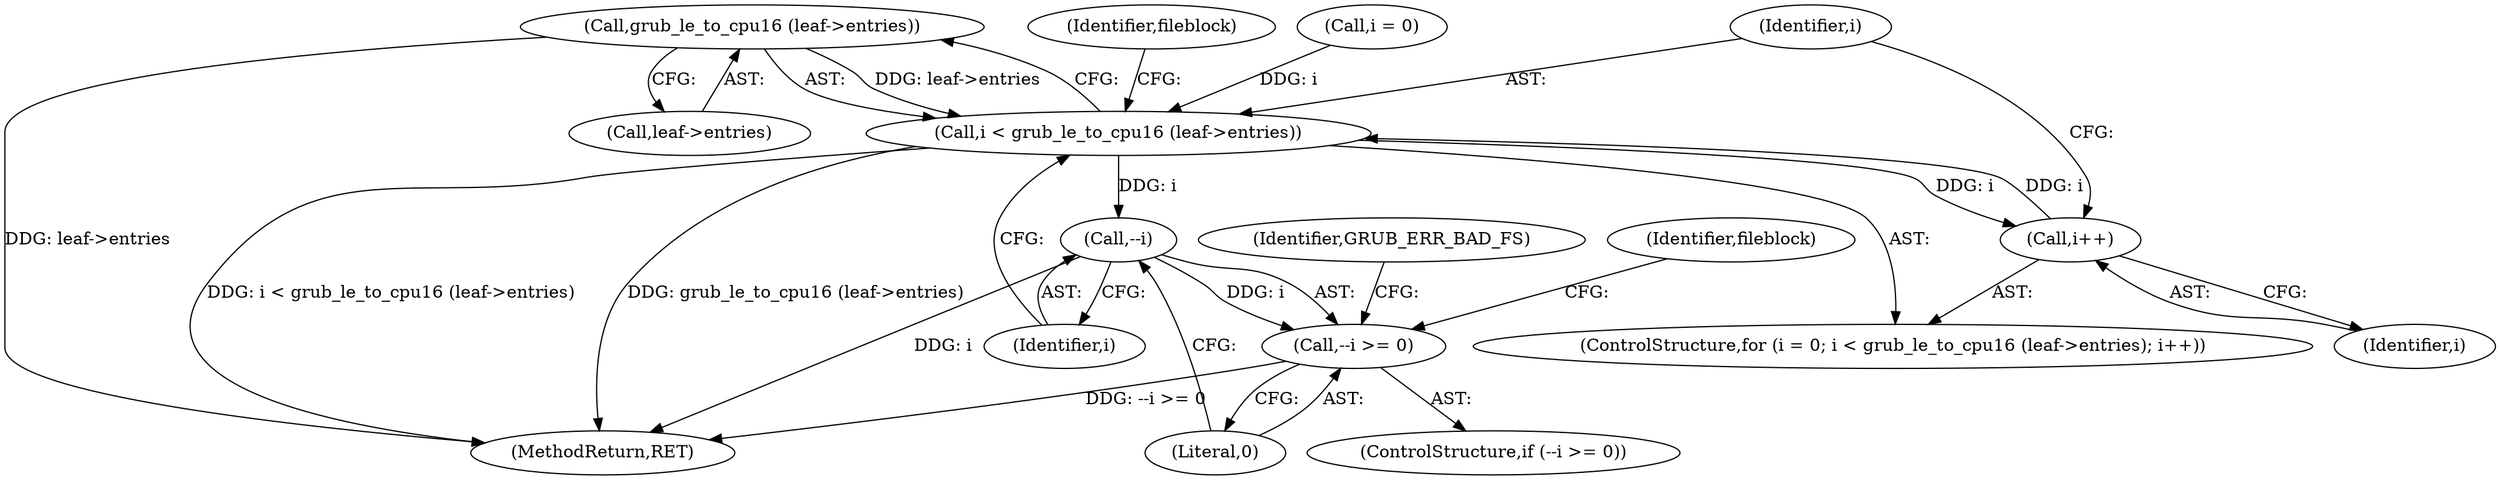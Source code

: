 digraph "0_radare2_65000a7fd9eea62359e6d6714f17b94a99a82edd_0@pointer" {
"1000198" [label="(Call,grub_le_to_cpu16 (leaf->entries))"];
"1000196" [label="(Call,i < grub_le_to_cpu16 (leaf->entries))"];
"1000202" [label="(Call,i++)"];
"1000217" [label="(Call,--i)"];
"1000216" [label="(Call,--i >= 0)"];
"1000203" [label="(Identifier,i)"];
"1000215" [label="(ControlStructure,if (--i >= 0))"];
"1000192" [label="(ControlStructure,for (i = 0; i < grub_le_to_cpu16 (leaf->entries); i++))"];
"1000275" [label="(Identifier,GRUB_ERR_BAD_FS)"];
"1000216" [label="(Call,--i >= 0)"];
"1000198" [label="(Call,grub_le_to_cpu16 (leaf->entries))"];
"1000218" [label="(Identifier,i)"];
"1000193" [label="(Call,i = 0)"];
"1000202" [label="(Call,i++)"];
"1000219" [label="(Literal,0)"];
"1000222" [label="(Identifier,fileblock)"];
"1000217" [label="(Call,--i)"];
"1000199" [label="(Call,leaf->entries)"];
"1000207" [label="(Identifier,fileblock)"];
"1000196" [label="(Call,i < grub_le_to_cpu16 (leaf->entries))"];
"1000197" [label="(Identifier,i)"];
"1000457" [label="(MethodReturn,RET)"];
"1000198" -> "1000196"  [label="AST: "];
"1000198" -> "1000199"  [label="CFG: "];
"1000199" -> "1000198"  [label="AST: "];
"1000196" -> "1000198"  [label="CFG: "];
"1000198" -> "1000457"  [label="DDG: leaf->entries"];
"1000198" -> "1000196"  [label="DDG: leaf->entries"];
"1000196" -> "1000192"  [label="AST: "];
"1000197" -> "1000196"  [label="AST: "];
"1000207" -> "1000196"  [label="CFG: "];
"1000218" -> "1000196"  [label="CFG: "];
"1000196" -> "1000457"  [label="DDG: i < grub_le_to_cpu16 (leaf->entries)"];
"1000196" -> "1000457"  [label="DDG: grub_le_to_cpu16 (leaf->entries)"];
"1000193" -> "1000196"  [label="DDG: i"];
"1000202" -> "1000196"  [label="DDG: i"];
"1000196" -> "1000202"  [label="DDG: i"];
"1000196" -> "1000217"  [label="DDG: i"];
"1000202" -> "1000192"  [label="AST: "];
"1000202" -> "1000203"  [label="CFG: "];
"1000203" -> "1000202"  [label="AST: "];
"1000197" -> "1000202"  [label="CFG: "];
"1000217" -> "1000216"  [label="AST: "];
"1000217" -> "1000218"  [label="CFG: "];
"1000218" -> "1000217"  [label="AST: "];
"1000219" -> "1000217"  [label="CFG: "];
"1000217" -> "1000457"  [label="DDG: i"];
"1000217" -> "1000216"  [label="DDG: i"];
"1000216" -> "1000215"  [label="AST: "];
"1000216" -> "1000219"  [label="CFG: "];
"1000219" -> "1000216"  [label="AST: "];
"1000222" -> "1000216"  [label="CFG: "];
"1000275" -> "1000216"  [label="CFG: "];
"1000216" -> "1000457"  [label="DDG: --i >= 0"];
}
